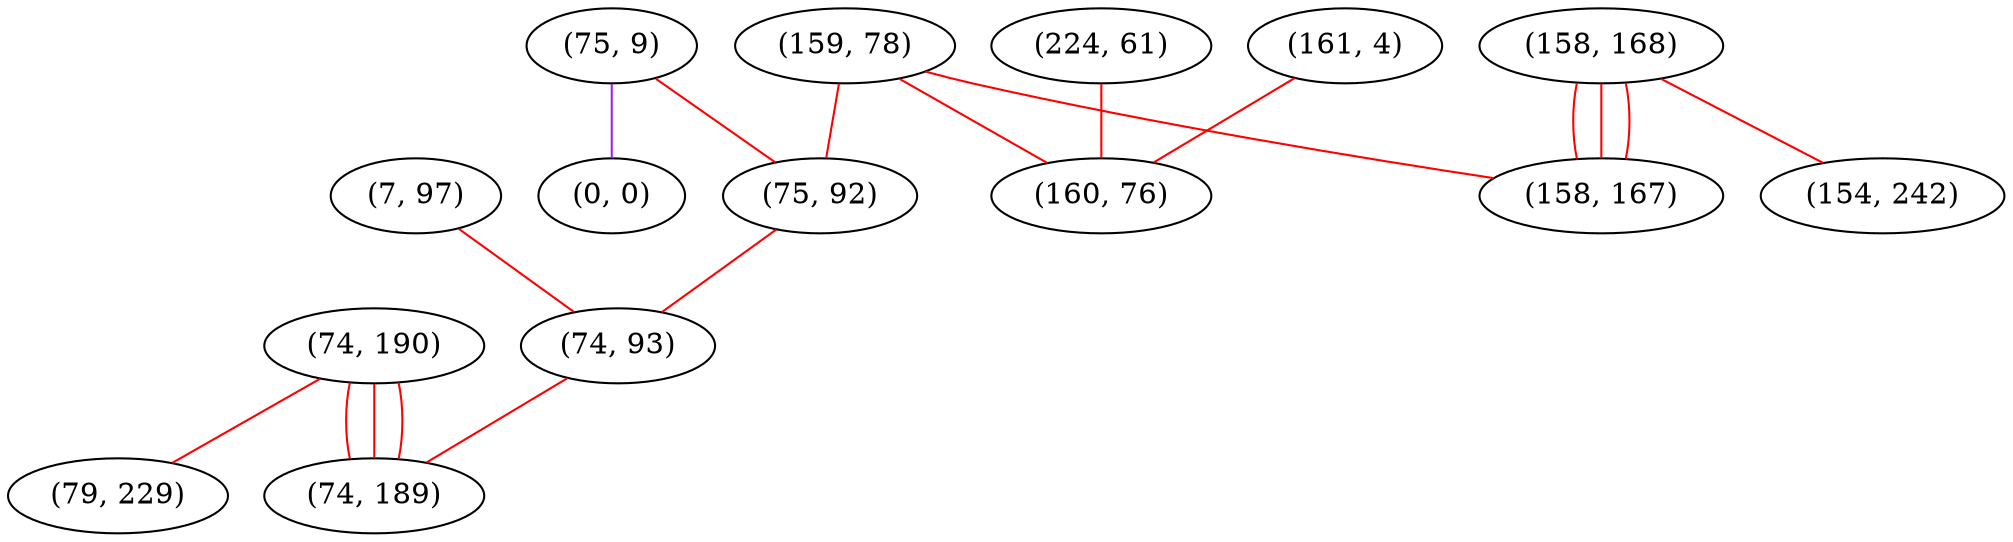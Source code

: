 graph "" {
"(74, 190)";
"(7, 97)";
"(224, 61)";
"(159, 78)";
"(75, 9)";
"(75, 92)";
"(158, 168)";
"(161, 4)";
"(160, 76)";
"(0, 0)";
"(74, 93)";
"(79, 229)";
"(158, 167)";
"(74, 189)";
"(154, 242)";
"(74, 190)" -- "(74, 189)"  [color=red, key=0, weight=1];
"(74, 190)" -- "(74, 189)"  [color=red, key=1, weight=1];
"(74, 190)" -- "(74, 189)"  [color=red, key=2, weight=1];
"(74, 190)" -- "(79, 229)"  [color=red, key=0, weight=1];
"(7, 97)" -- "(74, 93)"  [color=red, key=0, weight=1];
"(224, 61)" -- "(160, 76)"  [color=red, key=0, weight=1];
"(159, 78)" -- "(158, 167)"  [color=red, key=0, weight=1];
"(159, 78)" -- "(75, 92)"  [color=red, key=0, weight=1];
"(159, 78)" -- "(160, 76)"  [color=red, key=0, weight=1];
"(75, 9)" -- "(0, 0)"  [color=purple, key=0, weight=4];
"(75, 9)" -- "(75, 92)"  [color=red, key=0, weight=1];
"(75, 92)" -- "(74, 93)"  [color=red, key=0, weight=1];
"(158, 168)" -- "(158, 167)"  [color=red, key=0, weight=1];
"(158, 168)" -- "(158, 167)"  [color=red, key=1, weight=1];
"(158, 168)" -- "(158, 167)"  [color=red, key=2, weight=1];
"(158, 168)" -- "(154, 242)"  [color=red, key=0, weight=1];
"(161, 4)" -- "(160, 76)"  [color=red, key=0, weight=1];
"(74, 93)" -- "(74, 189)"  [color=red, key=0, weight=1];
}
